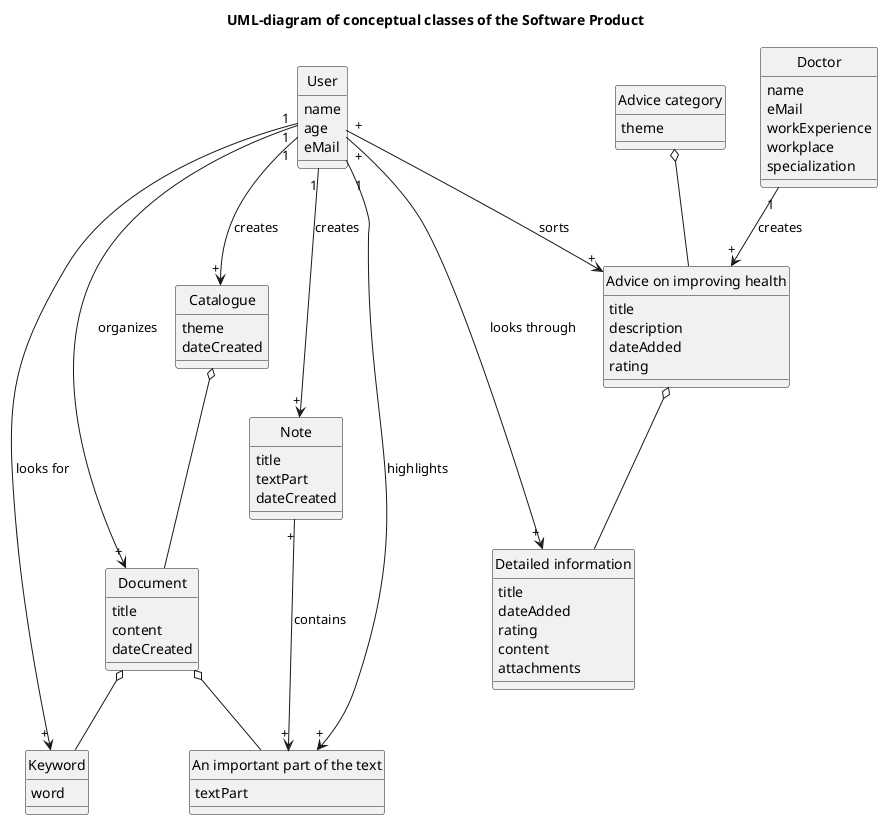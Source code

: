 @startuml

hide circle
title UML-diagram of conceptual classes of the Software Product

Class User {
    name
    age
    eMail
}

Class Doctor {
    name
    eMail
    workExperience
    workplace
    specialization
}

Class "Advice on improving health" {
    title
    description
    dateAdded
    rating
}

Class "Advice category" {
    theme
}

Class "Detailed information" {
    title
    dateAdded
    rating
    content
    attachments
}

Class Catalogue {
    theme
    dateCreated
}

Class Document {
    title
    content
    dateCreated
}

Class Keyword {
    word
}

Class "An important part of the text" {
    textPart
}

Class Note {
    title
    textPart
    dateCreated
}

"Advice category" o-- "Advice on improving health"

"Advice on improving health" o-- "Detailed information"

Catalogue o-- Document

Document o-- Keyword

Document o-- "An important part of the text"

Doctor"1" --> "+""Advice on improving health" : creates

User"+" --> "+""Advice on improving health" : sorts 

User"+" --> "+""Detailed information" : looks through 

User"1" --> "+"Catalogue : creates

User"1" --> "+"Document : organizes

User"1" --> "+"Keyword : looks for

User"1" --> "+""An important part of the text" : highlights

User"1" --> "+"Note : creates

Note"+" --> "+""An important part of the text" : contains

@enduml
